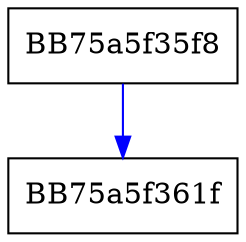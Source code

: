 digraph _create_compute_device {
  node [shape="box"];
  graph [splines=ortho];
  BB75a5f35f8 -> BB75a5f361f [color="blue"];
}
